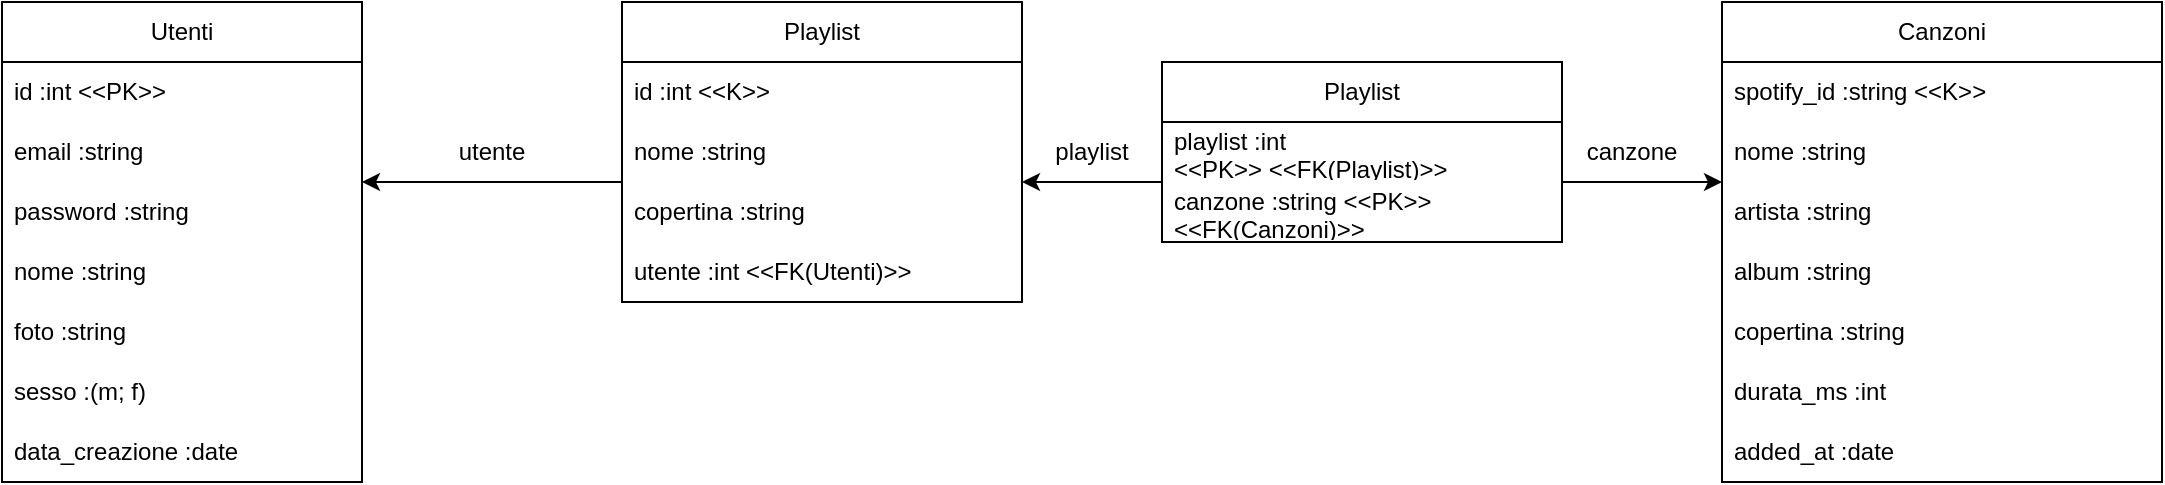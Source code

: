 <mxfile version="28.0.7">
  <diagram name="Pagina-1" id="4mLY4AYdZyDx6KCYy7N3">
    <mxGraphModel dx="2455" dy="919" grid="1" gridSize="10" guides="1" tooltips="1" connect="1" arrows="1" fold="1" page="1" pageScale="1" pageWidth="1100" pageHeight="850" math="0" shadow="0">
      <root>
        <mxCell id="0" />
        <mxCell id="1" parent="0" />
        <mxCell id="Q1TI5Cims8DtlVtKyQyy-1" value="Utenti" style="swimlane;fontStyle=0;childLayout=stackLayout;horizontal=1;startSize=30;horizontalStack=0;resizeParent=1;resizeParentMax=0;resizeLast=0;collapsible=1;marginBottom=0;whiteSpace=wrap;html=1;" vertex="1" parent="1">
          <mxGeometry x="10" y="260" width="180" height="240" as="geometry" />
        </mxCell>
        <mxCell id="Q1TI5Cims8DtlVtKyQyy-2" value="id :int &amp;lt;&amp;lt;PK&amp;gt;&amp;gt;" style="text;strokeColor=none;fillColor=none;align=left;verticalAlign=middle;spacingLeft=4;spacingRight=4;overflow=hidden;points=[[0,0.5],[1,0.5]];portConstraint=eastwest;rotatable=0;whiteSpace=wrap;html=1;" vertex="1" parent="Q1TI5Cims8DtlVtKyQyy-1">
          <mxGeometry y="30" width="180" height="30" as="geometry" />
        </mxCell>
        <mxCell id="Q1TI5Cims8DtlVtKyQyy-3" value="email :string" style="text;strokeColor=none;fillColor=none;align=left;verticalAlign=middle;spacingLeft=4;spacingRight=4;overflow=hidden;points=[[0,0.5],[1,0.5]];portConstraint=eastwest;rotatable=0;whiteSpace=wrap;html=1;" vertex="1" parent="Q1TI5Cims8DtlVtKyQyy-1">
          <mxGeometry y="60" width="180" height="30" as="geometry" />
        </mxCell>
        <mxCell id="Q1TI5Cims8DtlVtKyQyy-4" value="password :string" style="text;strokeColor=none;fillColor=none;align=left;verticalAlign=middle;spacingLeft=4;spacingRight=4;overflow=hidden;points=[[0,0.5],[1,0.5]];portConstraint=eastwest;rotatable=0;whiteSpace=wrap;html=1;" vertex="1" parent="Q1TI5Cims8DtlVtKyQyy-1">
          <mxGeometry y="90" width="180" height="30" as="geometry" />
        </mxCell>
        <mxCell id="Q1TI5Cims8DtlVtKyQyy-5" value="nome :string" style="text;strokeColor=none;fillColor=none;align=left;verticalAlign=middle;spacingLeft=4;spacingRight=4;overflow=hidden;points=[[0,0.5],[1,0.5]];portConstraint=eastwest;rotatable=0;whiteSpace=wrap;html=1;" vertex="1" parent="Q1TI5Cims8DtlVtKyQyy-1">
          <mxGeometry y="120" width="180" height="30" as="geometry" />
        </mxCell>
        <mxCell id="Q1TI5Cims8DtlVtKyQyy-6" value="foto :string" style="text;strokeColor=none;fillColor=none;align=left;verticalAlign=middle;spacingLeft=4;spacingRight=4;overflow=hidden;points=[[0,0.5],[1,0.5]];portConstraint=eastwest;rotatable=0;whiteSpace=wrap;html=1;" vertex="1" parent="Q1TI5Cims8DtlVtKyQyy-1">
          <mxGeometry y="150" width="180" height="30" as="geometry" />
        </mxCell>
        <mxCell id="Q1TI5Cims8DtlVtKyQyy-7" value="sesso :(m; f)" style="text;strokeColor=none;fillColor=none;align=left;verticalAlign=middle;spacingLeft=4;spacingRight=4;overflow=hidden;points=[[0,0.5],[1,0.5]];portConstraint=eastwest;rotatable=0;whiteSpace=wrap;html=1;" vertex="1" parent="Q1TI5Cims8DtlVtKyQyy-1">
          <mxGeometry y="180" width="180" height="30" as="geometry" />
        </mxCell>
        <mxCell id="Q1TI5Cims8DtlVtKyQyy-8" value="data_creazione :date" style="text;strokeColor=none;fillColor=none;align=left;verticalAlign=middle;spacingLeft=4;spacingRight=4;overflow=hidden;points=[[0,0.5],[1,0.5]];portConstraint=eastwest;rotatable=0;whiteSpace=wrap;html=1;" vertex="1" parent="Q1TI5Cims8DtlVtKyQyy-1">
          <mxGeometry y="210" width="180" height="30" as="geometry" />
        </mxCell>
        <mxCell id="Q1TI5Cims8DtlVtKyQyy-9" value="Playlist" style="swimlane;fontStyle=0;childLayout=stackLayout;horizontal=1;startSize=30;horizontalStack=0;resizeParent=1;resizeParentMax=0;resizeLast=0;collapsible=1;marginBottom=0;whiteSpace=wrap;html=1;" vertex="1" parent="1">
          <mxGeometry x="320" y="260" width="200" height="150" as="geometry" />
        </mxCell>
        <mxCell id="Q1TI5Cims8DtlVtKyQyy-10" value="id :int &amp;lt;&amp;lt;K&amp;gt;&amp;gt;" style="text;strokeColor=none;fillColor=none;align=left;verticalAlign=middle;spacingLeft=4;spacingRight=4;overflow=hidden;points=[[0,0.5],[1,0.5]];portConstraint=eastwest;rotatable=0;whiteSpace=wrap;html=1;" vertex="1" parent="Q1TI5Cims8DtlVtKyQyy-9">
          <mxGeometry y="30" width="200" height="30" as="geometry" />
        </mxCell>
        <mxCell id="Q1TI5Cims8DtlVtKyQyy-11" value="nome :string" style="text;strokeColor=none;fillColor=none;align=left;verticalAlign=middle;spacingLeft=4;spacingRight=4;overflow=hidden;points=[[0,0.5],[1,0.5]];portConstraint=eastwest;rotatable=0;whiteSpace=wrap;html=1;" vertex="1" parent="Q1TI5Cims8DtlVtKyQyy-9">
          <mxGeometry y="60" width="200" height="30" as="geometry" />
        </mxCell>
        <mxCell id="Q1TI5Cims8DtlVtKyQyy-12" value="copertina :string" style="text;strokeColor=none;fillColor=none;align=left;verticalAlign=middle;spacingLeft=4;spacingRight=4;overflow=hidden;points=[[0,0.5],[1,0.5]];portConstraint=eastwest;rotatable=0;whiteSpace=wrap;html=1;" vertex="1" parent="Q1TI5Cims8DtlVtKyQyy-9">
          <mxGeometry y="90" width="200" height="30" as="geometry" />
        </mxCell>
        <mxCell id="Q1TI5Cims8DtlVtKyQyy-33" value="utente :int &amp;lt;&amp;lt;FK(Utenti)&amp;gt;&amp;gt;" style="text;strokeColor=none;fillColor=none;align=left;verticalAlign=middle;spacingLeft=4;spacingRight=4;overflow=hidden;points=[[0,0.5],[1,0.5]];portConstraint=eastwest;rotatable=0;whiteSpace=wrap;html=1;" vertex="1" parent="Q1TI5Cims8DtlVtKyQyy-9">
          <mxGeometry y="120" width="200" height="30" as="geometry" />
        </mxCell>
        <mxCell id="Q1TI5Cims8DtlVtKyQyy-13" value="Canzoni" style="swimlane;fontStyle=0;childLayout=stackLayout;horizontal=1;startSize=30;horizontalStack=0;resizeParent=1;resizeParentMax=0;resizeLast=0;collapsible=1;marginBottom=0;whiteSpace=wrap;html=1;" vertex="1" parent="1">
          <mxGeometry x="870" y="260" width="220" height="240" as="geometry" />
        </mxCell>
        <mxCell id="Q1TI5Cims8DtlVtKyQyy-14" value="spotify_id :string &amp;lt;&amp;lt;K&amp;gt;&amp;gt;" style="text;strokeColor=none;fillColor=none;align=left;verticalAlign=middle;spacingLeft=4;spacingRight=4;overflow=hidden;points=[[0,0.5],[1,0.5]];portConstraint=eastwest;rotatable=0;whiteSpace=wrap;html=1;" vertex="1" parent="Q1TI5Cims8DtlVtKyQyy-13">
          <mxGeometry y="30" width="220" height="30" as="geometry" />
        </mxCell>
        <mxCell id="Q1TI5Cims8DtlVtKyQyy-15" value="nome :string" style="text;strokeColor=none;fillColor=none;align=left;verticalAlign=middle;spacingLeft=4;spacingRight=4;overflow=hidden;points=[[0,0.5],[1,0.5]];portConstraint=eastwest;rotatable=0;whiteSpace=wrap;html=1;" vertex="1" parent="Q1TI5Cims8DtlVtKyQyy-13">
          <mxGeometry y="60" width="220" height="30" as="geometry" />
        </mxCell>
        <mxCell id="Q1TI5Cims8DtlVtKyQyy-16" value="artista :string" style="text;strokeColor=none;fillColor=none;align=left;verticalAlign=middle;spacingLeft=4;spacingRight=4;overflow=hidden;points=[[0,0.5],[1,0.5]];portConstraint=eastwest;rotatable=0;whiteSpace=wrap;html=1;" vertex="1" parent="Q1TI5Cims8DtlVtKyQyy-13">
          <mxGeometry y="90" width="220" height="30" as="geometry" />
        </mxCell>
        <mxCell id="Q1TI5Cims8DtlVtKyQyy-17" value="album :string" style="text;strokeColor=none;fillColor=none;align=left;verticalAlign=middle;spacingLeft=4;spacingRight=4;overflow=hidden;points=[[0,0.5],[1,0.5]];portConstraint=eastwest;rotatable=0;whiteSpace=wrap;html=1;" vertex="1" parent="Q1TI5Cims8DtlVtKyQyy-13">
          <mxGeometry y="120" width="220" height="30" as="geometry" />
        </mxCell>
        <mxCell id="Q1TI5Cims8DtlVtKyQyy-18" value="copertina :string" style="text;strokeColor=none;fillColor=none;align=left;verticalAlign=middle;spacingLeft=4;spacingRight=4;overflow=hidden;points=[[0,0.5],[1,0.5]];portConstraint=eastwest;rotatable=0;whiteSpace=wrap;html=1;" vertex="1" parent="Q1TI5Cims8DtlVtKyQyy-13">
          <mxGeometry y="150" width="220" height="30" as="geometry" />
        </mxCell>
        <mxCell id="Q1TI5Cims8DtlVtKyQyy-19" value="durata_ms :int" style="text;strokeColor=none;fillColor=none;align=left;verticalAlign=middle;spacingLeft=4;spacingRight=4;overflow=hidden;points=[[0,0.5],[1,0.5]];portConstraint=eastwest;rotatable=0;whiteSpace=wrap;html=1;" vertex="1" parent="Q1TI5Cims8DtlVtKyQyy-13">
          <mxGeometry y="180" width="220" height="30" as="geometry" />
        </mxCell>
        <mxCell id="Q1TI5Cims8DtlVtKyQyy-20" value="added_at :date" style="text;strokeColor=none;fillColor=none;align=left;verticalAlign=middle;spacingLeft=4;spacingRight=4;overflow=hidden;points=[[0,0.5],[1,0.5]];portConstraint=eastwest;rotatable=0;whiteSpace=wrap;html=1;" vertex="1" parent="Q1TI5Cims8DtlVtKyQyy-13">
          <mxGeometry y="210" width="220" height="30" as="geometry" />
        </mxCell>
        <mxCell id="Q1TI5Cims8DtlVtKyQyy-24" value="utente" style="text;html=1;align=center;verticalAlign=middle;whiteSpace=wrap;rounded=0;" vertex="1" parent="1">
          <mxGeometry x="210" y="320" width="90" height="30" as="geometry" />
        </mxCell>
        <mxCell id="Q1TI5Cims8DtlVtKyQyy-35" value="" style="endArrow=classic;html=1;rounded=0;entryX=1;entryY=0;entryDx=0;entryDy=0;entryPerimeter=0;" edge="1" parent="1" target="Q1TI5Cims8DtlVtKyQyy-4">
          <mxGeometry width="50" height="50" relative="1" as="geometry">
            <mxPoint x="320" y="350" as="sourcePoint" />
            <mxPoint x="250" y="350" as="targetPoint" />
          </mxGeometry>
        </mxCell>
        <mxCell id="Q1TI5Cims8DtlVtKyQyy-36" value="Playlist" style="swimlane;fontStyle=0;childLayout=stackLayout;horizontal=1;startSize=30;horizontalStack=0;resizeParent=1;resizeParentMax=0;resizeLast=0;collapsible=1;marginBottom=0;whiteSpace=wrap;html=1;" vertex="1" parent="1">
          <mxGeometry x="590" y="290" width="200" height="90" as="geometry" />
        </mxCell>
        <mxCell id="Q1TI5Cims8DtlVtKyQyy-37" value="playlist :int&amp;nbsp;&lt;div&gt;&lt;span style=&quot;background-color: transparent; color: light-dark(rgb(0, 0, 0), rgb(255, 255, 255));&quot;&gt;&amp;lt;&amp;lt;PK&amp;gt;&amp;gt; &amp;lt;&amp;lt;FK(Playlist)&amp;gt;&amp;gt;&lt;/span&gt;&lt;/div&gt;" style="text;strokeColor=none;fillColor=none;align=left;verticalAlign=middle;spacingLeft=4;spacingRight=4;overflow=hidden;points=[[0,0.5],[1,0.5]];portConstraint=eastwest;rotatable=0;whiteSpace=wrap;html=1;" vertex="1" parent="Q1TI5Cims8DtlVtKyQyy-36">
          <mxGeometry y="30" width="200" height="30" as="geometry" />
        </mxCell>
        <mxCell id="Q1TI5Cims8DtlVtKyQyy-38" value="canzone :string &amp;lt;&amp;lt;PK&amp;gt;&amp;gt; &amp;lt;&amp;lt;FK(Canzoni)&amp;gt;&amp;gt;" style="text;strokeColor=none;fillColor=none;align=left;verticalAlign=middle;spacingLeft=4;spacingRight=4;overflow=hidden;points=[[0,0.5],[1,0.5]];portConstraint=eastwest;rotatable=0;whiteSpace=wrap;html=1;" vertex="1" parent="Q1TI5Cims8DtlVtKyQyy-36">
          <mxGeometry y="60" width="200" height="30" as="geometry" />
        </mxCell>
        <mxCell id="Q1TI5Cims8DtlVtKyQyy-41" value="" style="endArrow=classic;html=1;rounded=0;" edge="1" parent="1">
          <mxGeometry width="50" height="50" relative="1" as="geometry">
            <mxPoint x="790" y="350" as="sourcePoint" />
            <mxPoint x="870" y="350" as="targetPoint" />
          </mxGeometry>
        </mxCell>
        <mxCell id="Q1TI5Cims8DtlVtKyQyy-42" value="" style="endArrow=classic;html=1;rounded=0;" edge="1" parent="1">
          <mxGeometry width="50" height="50" relative="1" as="geometry">
            <mxPoint x="590" y="350" as="sourcePoint" />
            <mxPoint x="520" y="350" as="targetPoint" />
          </mxGeometry>
        </mxCell>
        <mxCell id="Q1TI5Cims8DtlVtKyQyy-43" value="playlist" style="text;html=1;align=center;verticalAlign=middle;whiteSpace=wrap;rounded=0;" vertex="1" parent="1">
          <mxGeometry x="510" y="320" width="90" height="30" as="geometry" />
        </mxCell>
        <mxCell id="Q1TI5Cims8DtlVtKyQyy-44" value="canzone" style="text;html=1;align=center;verticalAlign=middle;whiteSpace=wrap;rounded=0;" vertex="1" parent="1">
          <mxGeometry x="780" y="320" width="90" height="30" as="geometry" />
        </mxCell>
      </root>
    </mxGraphModel>
  </diagram>
</mxfile>
